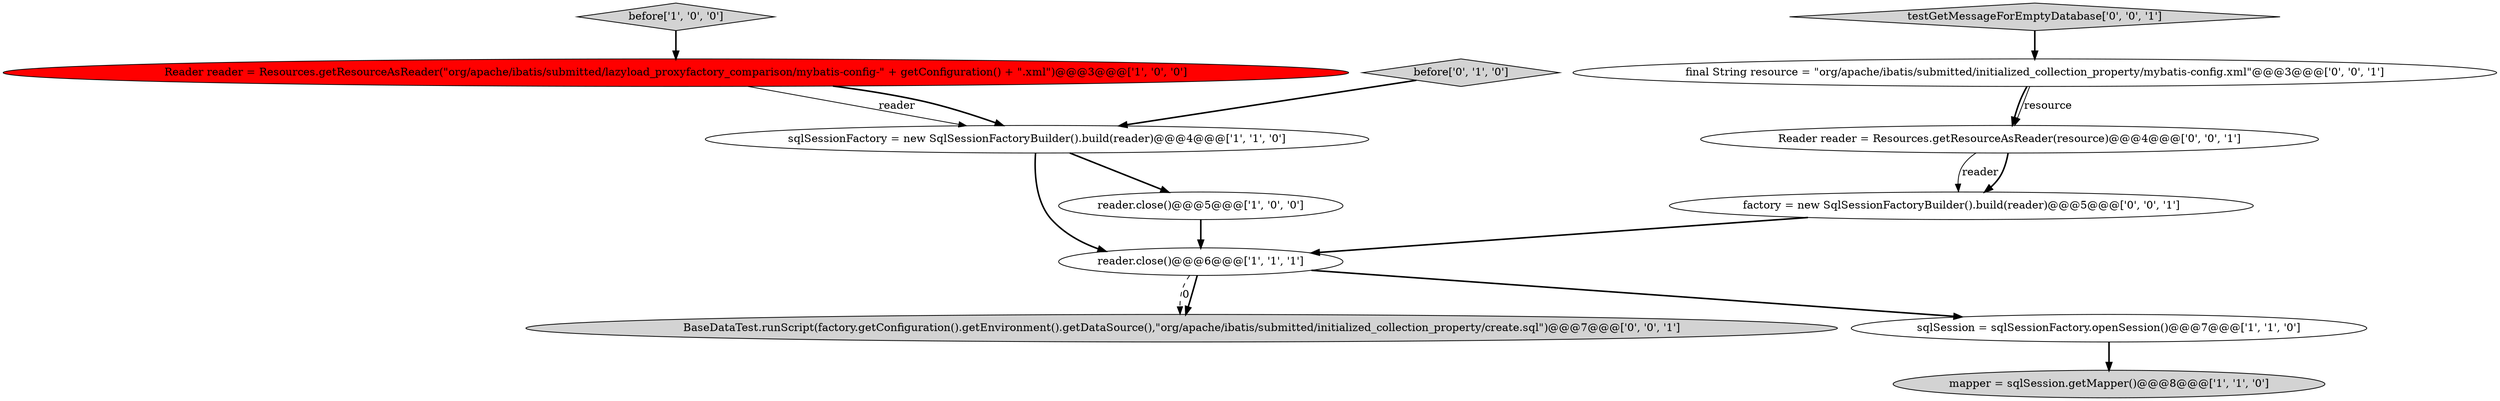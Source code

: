 digraph {
10 [style = filled, label = "factory = new SqlSessionFactoryBuilder().build(reader)@@@5@@@['0', '0', '1']", fillcolor = white, shape = ellipse image = "AAA0AAABBB3BBB"];
1 [style = filled, label = "reader.close()@@@6@@@['1', '1', '1']", fillcolor = white, shape = ellipse image = "AAA0AAABBB1BBB"];
0 [style = filled, label = "reader.close()@@@5@@@['1', '0', '0']", fillcolor = white, shape = ellipse image = "AAA0AAABBB1BBB"];
5 [style = filled, label = "mapper = sqlSession.getMapper()@@@8@@@['1', '1', '0']", fillcolor = lightgray, shape = ellipse image = "AAA0AAABBB1BBB"];
9 [style = filled, label = "BaseDataTest.runScript(factory.getConfiguration().getEnvironment().getDataSource(),\"org/apache/ibatis/submitted/initialized_collection_property/create.sql\")@@@7@@@['0', '0', '1']", fillcolor = lightgray, shape = ellipse image = "AAA0AAABBB3BBB"];
11 [style = filled, label = "testGetMessageForEmptyDatabase['0', '0', '1']", fillcolor = lightgray, shape = diamond image = "AAA0AAABBB3BBB"];
3 [style = filled, label = "sqlSession = sqlSessionFactory.openSession()@@@7@@@['1', '1', '0']", fillcolor = white, shape = ellipse image = "AAA0AAABBB1BBB"];
8 [style = filled, label = "final String resource = \"org/apache/ibatis/submitted/initialized_collection_property/mybatis-config.xml\"@@@3@@@['0', '0', '1']", fillcolor = white, shape = ellipse image = "AAA0AAABBB3BBB"];
6 [style = filled, label = "Reader reader = Resources.getResourceAsReader(\"org/apache/ibatis/submitted/lazyload_proxyfactory_comparison/mybatis-config-\" + getConfiguration() + \".xml\")@@@3@@@['1', '0', '0']", fillcolor = red, shape = ellipse image = "AAA1AAABBB1BBB"];
12 [style = filled, label = "Reader reader = Resources.getResourceAsReader(resource)@@@4@@@['0', '0', '1']", fillcolor = white, shape = ellipse image = "AAA0AAABBB3BBB"];
7 [style = filled, label = "before['0', '1', '0']", fillcolor = lightgray, shape = diamond image = "AAA0AAABBB2BBB"];
2 [style = filled, label = "sqlSessionFactory = new SqlSessionFactoryBuilder().build(reader)@@@4@@@['1', '1', '0']", fillcolor = white, shape = ellipse image = "AAA0AAABBB1BBB"];
4 [style = filled, label = "before['1', '0', '0']", fillcolor = lightgray, shape = diamond image = "AAA0AAABBB1BBB"];
1->3 [style = bold, label=""];
12->10 [style = solid, label="reader"];
11->8 [style = bold, label=""];
1->9 [style = dashed, label="0"];
3->5 [style = bold, label=""];
2->0 [style = bold, label=""];
12->10 [style = bold, label=""];
10->1 [style = bold, label=""];
4->6 [style = bold, label=""];
7->2 [style = bold, label=""];
0->1 [style = bold, label=""];
2->1 [style = bold, label=""];
8->12 [style = bold, label=""];
6->2 [style = solid, label="reader"];
1->9 [style = bold, label=""];
8->12 [style = solid, label="resource"];
6->2 [style = bold, label=""];
}
